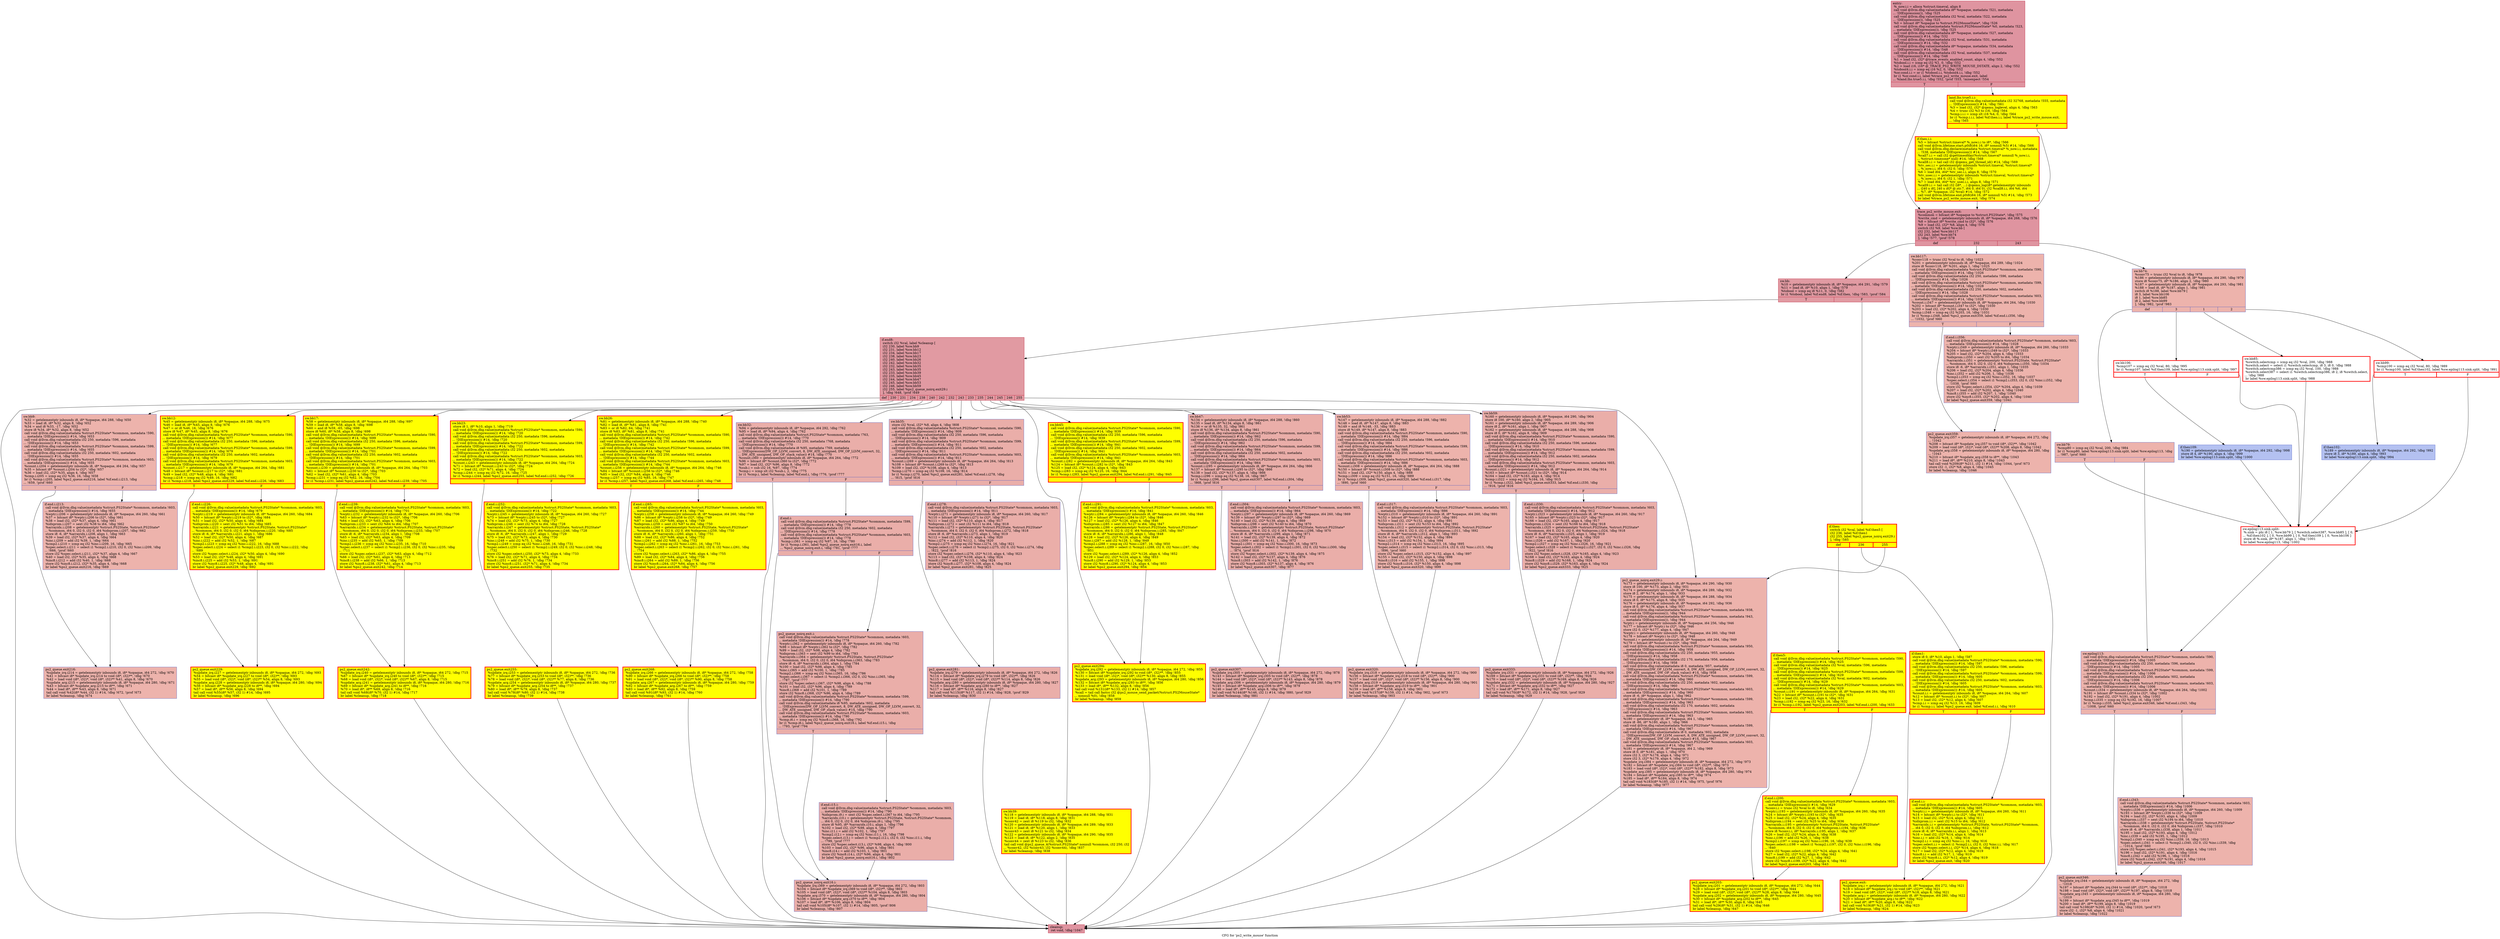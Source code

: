 digraph "CFG for 'ps2_write_mouse' function" {
	label="CFG for 'ps2_write_mouse' function";

	Node0x560b2d7c82b0 [shape=record,color="#b70d28ff", style=filled, fillcolor="#b70d2870",label="{entry:\l  %_now.i.i = alloca %struct.timeval, align 8\l  call void @llvm.dbg.value(metadata i8* %opaque, metadata !521, metadata\l... !DIExpression()), !dbg !525\l  call void @llvm.dbg.value(metadata i32 %val, metadata !522, metadata\l... !DIExpression()), !dbg !525\l  %0 = bitcast i8* %opaque to %struct.PS2MouseState*, !dbg !526\l  call void @llvm.dbg.value(metadata %struct.PS2MouseState* %0, metadata !523,\l... metadata !DIExpression()), !dbg !525\l  call void @llvm.dbg.value(metadata i8* %opaque, metadata !527, metadata\l... !DIExpression()) #14, !dbg !532\l  call void @llvm.dbg.value(metadata i32 %val, metadata !531, metadata\l... !DIExpression()) #14, !dbg !532\l  call void @llvm.dbg.value(metadata i8* %opaque, metadata !534, metadata\l... !DIExpression()) #14, !dbg !548\l  call void @llvm.dbg.value(metadata i32 %val, metadata !537, metadata\l... !DIExpression()) #14, !dbg !548\l  %1 = load i32, i32* @trace_events_enabled_count, align 4, !dbg !552\l  %tobool.i.i = icmp eq i32 %1, 0, !dbg !552\l  %2 = load i16, i16* @_TRACE_PS2_WRITE_MOUSE_DSTATE, align 2, !dbg !552\l  %tobool4.i.i = icmp eq i16 %2, 0, !dbg !552\l  %or.cond.i.i = or i1 %tobool.i.i, %tobool4.i.i, !dbg !552\l  br i1 %or.cond.i.i, label %trace_ps2_write_mouse.exit, label\l... %land.lhs.true5.i.i, !dbg !552, !prof !553, !misexpect !554\l|{<s0>T|<s1>F}}"];
	Node0x560b2d7c82b0:s0 -> Node0x560b2da0d9f0;
	Node0x560b2d7c82b0:s1 -> Node0x560b2d7eaff0;
	Node0x560b2d7eaff0 [shape=record,penwidth=3.0, style="filled", color="red", fillcolor="yellow",label="{land.lhs.true5.i.i:                               \l  call void @llvm.dbg.value(metadata i32 32768, metadata !555, metadata\l... !DIExpression()) #14, !dbg !561\l  %3 = load i32, i32* @qemu_loglevel, align 4, !dbg !563\l  %4 = trunc i32 %3 to i16, !dbg !564\l  %cmp.i.i.i = icmp slt i16 %4, 0, !dbg !564\l  br i1 %cmp.i.i.i, label %if.then.i.i, label %trace_ps2_write_mouse.exit,\l... !dbg !565\l|{<s0>T|<s1>F}}"];
	Node0x560b2d7eaff0:s0 -> Node0x560b2d57aa10;
	Node0x560b2d7eaff0:s1 -> Node0x560b2da0d9f0;
	Node0x560b2d57aa10 [shape=record,penwidth=3.0, style="filled", color="red", fillcolor="yellow",label="{if.then.i.i:                                      \l  %5 = bitcast %struct.timeval* %_now.i.i to i8*, !dbg !566\l  call void @llvm.lifetime.start.p0i8(i64 16, i8* nonnull %5) #14, !dbg !566\l  call void @llvm.dbg.declare(metadata %struct.timeval* %_now.i.i, metadata\l... !538, metadata !DIExpression()) #14, !dbg !567\l  %call7.i.i = call i32 @gettimeofday(%struct.timeval* nonnull %_now.i.i,\l... %struct.timezone* null) #14, !dbg !568\l  %call8.i.i = tail call i32 @qemu_get_thread_id() #14, !dbg !569\l  %tv_sec.i.i = getelementptr inbounds %struct.timeval, %struct.timeval*\l... %_now.i.i, i64 0, i32 0, !dbg !570\l  %6 = load i64, i64* %tv_sec.i.i, align 8, !dbg !570\l  %tv_usec.i.i = getelementptr inbounds %struct.timeval, %struct.timeval*\l... %_now.i.i, i64 0, i32 1, !dbg !571\l  %7 = load i64, i64* %tv_usec.i.i, align 8, !dbg !571\l  %call9.i.i = tail call i32 (i8*, ...) @qemu_log(i8* getelementptr inbounds\l... ([40 x i8], [40 x i8]* @.str.7, i64 0, i64 0), i32 %call8.i.i, i64 %6, i64\l... %7, i8* %opaque, i32 %val) #14, !dbg !572\l  call void @llvm.lifetime.end.p0i8(i64 16, i8* nonnull %5) #14, !dbg !573\l  br label %trace_ps2_write_mouse.exit, !dbg !574\l}"];
	Node0x560b2d57aa10 -> Node0x560b2da0d9f0;
	Node0x560b2da0d9f0 [shape=record,color="#b70d28ff", style=filled, fillcolor="#b70d2870",label="{trace_ps2_write_mouse.exit:                       \l  %common = bitcast i8* %opaque to %struct.PS2State*, !dbg !575\l  %write_cmd = getelementptr inbounds i8, i8* %opaque, i64 268, !dbg !576\l  %8 = bitcast i8* %write_cmd to i32*, !dbg !576\l  %9 = load i32, i32* %8, align 4, !dbg !576\l  switch i32 %9, label %sw.bb [\l    i32 232, label %sw.bb117\l    i32 243, label %sw.bb74\l  ], !dbg !577, !prof !578\l|{<s0>def|<s1>232|<s2>243}}"];
	Node0x560b2da0d9f0:s0 -> Node0x560b2d7d6ad0;
	Node0x560b2da0d9f0:s1 -> Node0x560b2d3d19f0;
	Node0x560b2da0d9f0:s2 -> Node0x560b2d75c310;
	Node0x560b2d7d6ad0 [shape=record,color="#b70d28ff", style=filled, fillcolor="#bb1b2c70",label="{sw.bb:                                            \l  %10 = getelementptr inbounds i8, i8* %opaque, i64 291, !dbg !579\l  %11 = load i8, i8* %10, align 1, !dbg !579\l  %tobool = icmp eq i8 %11, 0, !dbg !582\l  br i1 %tobool, label %if.end8, label %if.then, !dbg !583, !prof !584\l|{<s0>T|<s1>F}}"];
	Node0x560b2d7d6ad0:s0 -> Node0x560b2d7d6c10;
	Node0x560b2d7d6ad0:s1 -> Node0x560b2d7d6bc0;
	Node0x560b2d7d6bc0 [shape=record,penwidth=3.0, style="filled", color="red", fillcolor="yellow",label="{if.then:                                          \l  switch i32 %val, label %if.then5 [\l    i32 236, label %if.then1\l    i32 255, label %ps2_queue_noirq.exit29.i\l  ], !dbg !585\l|{<s0>def|<s1>236|<s2>255}}"];
	Node0x560b2d7d6bc0:s0 -> Node0x560b2d7d7c90;
	Node0x560b2d7d6bc0:s1 -> Node0x560b2d7d7160;
	Node0x560b2d7d6bc0:s2 -> Node0x560b2d87d9d0;
	Node0x560b2d7d7160 [shape=record,penwidth=3.0, style="filled", color="red", fillcolor="yellow",label="{if.then1:                                         \l  store i8 0, i8* %10, align 1, !dbg !587\l  call void @llvm.dbg.value(metadata %struct.PS2State* %common, metadata !590,\l... metadata !DIExpression()) #14, !dbg !597\l  call void @llvm.dbg.value(metadata i32 250, metadata !596, metadata\l... !DIExpression()) #14, !dbg !597\l  call void @llvm.dbg.value(metadata %struct.PS2State* %common, metadata !599,\l... metadata !DIExpression()) #14, !dbg !605\l  call void @llvm.dbg.value(metadata i32 250, metadata !602, metadata\l... !DIExpression()) #14, !dbg !605\l  call void @llvm.dbg.value(metadata %struct.PS2State* %common, metadata !603,\l... metadata !DIExpression()) #14, !dbg !605\l  %count.i.i = getelementptr inbounds i8, i8* %opaque, i64 264, !dbg !607\l  %12 = bitcast i8* %count.i.i to i32*, !dbg !607\l  %13 = load i32, i32* %12, align 4, !dbg !607\l  %cmp.i.i = icmp eq i32 %13, 16, !dbg !609\l  br i1 %cmp.i.i, label %ps2_queue.exit, label %if.end.i.i, !dbg !610\l|{<s0>T|<s1>F}}"];
	Node0x560b2d7d7160:s0 -> Node0x560b2d745310;
	Node0x560b2d7d7160:s1 -> Node0x560b2d845bc0;
	Node0x560b2d845bc0 [shape=record,penwidth=3.0, style="filled", color="red", fillcolor="yellow",label="{if.end.i.i:                                       \l  call void @llvm.dbg.value(metadata %struct.PS2State* %common, metadata !603,\l... metadata !DIExpression()) #14, !dbg !605\l  %wptr.i.i = getelementptr inbounds i8, i8* %opaque, i64 260, !dbg !611\l  %14 = bitcast i8* %wptr.i.i to i32*, !dbg !611\l  %15 = load i32, i32* %14, align 4, !dbg !611\l  %idxprom.i.i = sext i32 %15 to i64, !dbg !612\l  %arrayidx.i.i = getelementptr %struct.PS2State, %struct.PS2State* %common,\l... i64 0, i32 0, i32 0, i64 %idxprom.i.i, !dbg !612\l  store i8 -6, i8* %arrayidx.i.i, align 1, !dbg !613\l  %16 = load i32, i32* %14, align 4, !dbg !614\l  %inc.i.i = add i32 %16, 1, !dbg !614\l  %cmp2.i.i = icmp eq i32 %inc.i.i, 16, !dbg !616\l  %spec.select.i.i = select i1 %cmp2.i.i, i32 0, i32 %inc.i.i, !dbg !617\l  store i32 %spec.select.i.i, i32* %14, align 4, !dbg !618\l  %17 = load i32, i32* %12, align 4, !dbg !619\l  %inc8.i.i = add i32 %17, 1, !dbg !619\l  store i32 %inc8.i.i, i32* %12, align 4, !dbg !619\l  br label %ps2_queue.exit, !dbg !620\l}"];
	Node0x560b2d845bc0 -> Node0x560b2d745310;
	Node0x560b2d745310 [shape=record,penwidth=3.0, style="filled", color="red", fillcolor="yellow",label="{ps2_queue.exit:                                   \l  %update_irq.i = getelementptr inbounds i8, i8* %opaque, i64 272, !dbg !621\l  %18 = bitcast i8* %update_irq.i to void (i8*, i32)**, !dbg !621\l  %19 = load void (i8*, i32)*, void (i8*, i32)** %18, align 8, !dbg !621\l  %update_arg.i = getelementptr inbounds i8, i8* %opaque, i64 280, !dbg !622\l  %20 = bitcast i8* %update_arg.i to i8**, !dbg !622\l  %21 = load i8*, i8** %20, align 8, !dbg !622\l  tail call void %19(i8* %21, i32 1) #14, !dbg !623\l  br label %cleanup, !dbg !624\l}"];
	Node0x560b2d745310 -> Node0x560b2d7d7aa0;
	Node0x560b2d7d7c90 [shape=record,penwidth=3.0, style="filled", color="red", fillcolor="yellow",label="{if.then5:                                         \l  call void @llvm.dbg.value(metadata %struct.PS2State* %common, metadata !590,\l... metadata !DIExpression()) #14, !dbg !625\l  call void @llvm.dbg.value(metadata i32 %val, metadata !596, metadata\l... !DIExpression()) #14, !dbg !625\l  call void @llvm.dbg.value(metadata %struct.PS2State* %common, metadata !599,\l... metadata !DIExpression()) #14, !dbg !629\l  call void @llvm.dbg.value(metadata i32 %val, metadata !602, metadata\l... !DIExpression()) #14, !dbg !629\l  call void @llvm.dbg.value(metadata %struct.PS2State* %common, metadata !603,\l... metadata !DIExpression()) #14, !dbg !629\l  %count.i.i191 = getelementptr inbounds i8, i8* %opaque, i64 264, !dbg !631\l  %22 = bitcast i8* %count.i.i191 to i32*, !dbg !631\l  %23 = load i32, i32* %22, align 4, !dbg !631\l  %cmp.i.i192 = icmp eq i32 %23, 16, !dbg !632\l  br i1 %cmp.i.i192, label %ps2_queue.exit203, label %if.end.i.i200, !dbg !633\l|{<s0>T|<s1>F}}"];
	Node0x560b2d7d7c90:s0 -> Node0x560b2da0d580;
	Node0x560b2d7d7c90:s1 -> Node0x560b2d86d9a0;
	Node0x560b2d86d9a0 [shape=record,penwidth=3.0, style="filled", color="red", fillcolor="yellow",label="{if.end.i.i200:                                    \l  call void @llvm.dbg.value(metadata %struct.PS2State* %common, metadata !603,\l... metadata !DIExpression()) #14, !dbg !629\l  %conv.i.i = trunc i32 %val to i8, !dbg !634\l  %wptr.i.i193 = getelementptr inbounds i8, i8* %opaque, i64 260, !dbg !635\l  %24 = bitcast i8* %wptr.i.i193 to i32*, !dbg !635\l  %25 = load i32, i32* %24, align 4, !dbg !635\l  %idxprom.i.i194 = sext i32 %25 to i64, !dbg !636\l  %arrayidx.i.i195 = getelementptr %struct.PS2State, %struct.PS2State*\l... %common, i64 0, i32 0, i32 0, i64 %idxprom.i.i194, !dbg !636\l  store i8 %conv.i.i, i8* %arrayidx.i.i195, align 1, !dbg !637\l  %26 = load i32, i32* %24, align 4, !dbg !638\l  %inc.i.i196 = add i32 %26, 1, !dbg !638\l  %cmp2.i.i197 = icmp eq i32 %inc.i.i196, 16, !dbg !639\l  %spec.select.i.i198 = select i1 %cmp2.i.i197, i32 0, i32 %inc.i.i196, !dbg\l... !640\l  store i32 %spec.select.i.i198, i32* %24, align 4, !dbg !641\l  %27 = load i32, i32* %22, align 4, !dbg !642\l  %inc8.i.i199 = add i32 %27, 1, !dbg !642\l  store i32 %inc8.i.i199, i32* %22, align 4, !dbg !642\l  br label %ps2_queue.exit203, !dbg !643\l}"];
	Node0x560b2d86d9a0 -> Node0x560b2da0d580;
	Node0x560b2da0d580 [shape=record,penwidth=3.0, style="filled", color="red", fillcolor="yellow",label="{ps2_queue.exit203:                                \l  %update_irq.i201 = getelementptr inbounds i8, i8* %opaque, i64 272, !dbg !644\l  %28 = bitcast i8* %update_irq.i201 to void (i8*, i32)**, !dbg !644\l  %29 = load void (i8*, i32)*, void (i8*, i32)** %28, align 8, !dbg !644\l  %update_arg.i202 = getelementptr inbounds i8, i8* %opaque, i64 280, !dbg !645\l  %30 = bitcast i8* %update_arg.i202 to i8**, !dbg !645\l  %31 = load i8*, i8** %30, align 8, !dbg !645\l  tail call void %29(i8* %31, i32 1) #14, !dbg !646\l  br label %cleanup, !dbg !647\l}"];
	Node0x560b2da0d580 -> Node0x560b2d7d7aa0;
	Node0x560b2d7d6c10 [shape=record,color="#b70d28ff", style=filled, fillcolor="#bb1b2c70",label="{if.end8:                                          \l  switch i32 %val, label %cleanup [\l    i32 230, label %sw.bb9\l    i32 231, label %sw.bb12\l    i32 234, label %sw.bb17\l    i32 238, label %sw.bb23\l    i32 240, label %sw.bb26\l    i32 242, label %sw.bb32\l    i32 232, label %sw.bb35\l    i32 243, label %sw.bb35\l    i32 233, label %sw.bb39\l    i32 235, label %sw.bb45\l    i32 244, label %sw.bb47\l    i32 245, label %sw.bb53\l    i32 246, label %sw.bb59\l    i32 255, label %ps2_queue_noirq.exit29.i\l  ], !dbg !648, !prof !649\l|{<s0>def|<s1>230|<s2>231|<s3>234|<s4>238|<s5>240|<s6>242|<s7>232|<s8>243|<s9>233|<s10>235|<s11>244|<s12>245|<s13>246|<s14>255}}"];
	Node0x560b2d7d6c10:s0 -> Node0x560b2d7d7aa0;
	Node0x560b2d7d6c10:s1 -> Node0x560b2d7d8f80;
	Node0x560b2d7d6c10:s2 -> Node0x560b2d7d9900;
	Node0x560b2d7d6c10:s3 -> Node0x560b2d7da240;
	Node0x560b2d7d6c10:s4 -> Node0x560b2d7dabe0;
	Node0x560b2d7d6c10:s5 -> Node0x560b2d7db2e0;
	Node0x560b2d7d6c10:s6 -> Node0x560b2d7dc090;
	Node0x560b2d7d6c10:s7 -> Node0x560b2d7dc6c0;
	Node0x560b2d7d6c10:s8 -> Node0x560b2d7dc6c0;
	Node0x560b2d7d6c10:s9 -> Node0x560b2d7dcf50;
	Node0x560b2d7d6c10:s10 -> Node0x560b2d7dda50;
	Node0x560b2d7d6c10:s11 -> Node0x560b2d73f150;
	Node0x560b2d7d6c10:s12 -> Node0x560b2d7df710;
	Node0x560b2d7d6c10:s13 -> Node0x560b2d7e0080;
	Node0x560b2d7d6c10:s14 -> Node0x560b2d87d9d0;
	Node0x560b2d7d8f80 [shape=record,color="#3d50c3ff", style=filled, fillcolor="#d6524470",label="{sw.bb9:                                           \l  %32 = getelementptr inbounds i8, i8* %opaque, i64 288, !dbg !650\l  %33 = load i8, i8* %32, align 8, !dbg !652\l  %34 = and i8 %33, -17, !dbg !652\l  store i8 %34, i8* %32, align 8, !dbg !652\l  call void @llvm.dbg.value(metadata %struct.PS2State* %common, metadata !590,\l... metadata !DIExpression()) #14, !dbg !653\l  call void @llvm.dbg.value(metadata i32 250, metadata !596, metadata\l... !DIExpression()) #14, !dbg !653\l  call void @llvm.dbg.value(metadata %struct.PS2State* %common, metadata !599,\l... metadata !DIExpression()) #14, !dbg !655\l  call void @llvm.dbg.value(metadata i32 250, metadata !602, metadata\l... !DIExpression()) #14, !dbg !655\l  call void @llvm.dbg.value(metadata %struct.PS2State* %common, metadata !603,\l... metadata !DIExpression()) #14, !dbg !655\l  %count.i.i204 = getelementptr inbounds i8, i8* %opaque, i64 264, !dbg !657\l  %35 = bitcast i8* %count.i.i204 to i32*, !dbg !657\l  %36 = load i32, i32* %35, align 4, !dbg !657\l  %cmp.i.i205 = icmp eq i32 %36, 16, !dbg !658\l  br i1 %cmp.i.i205, label %ps2_queue.exit216, label %if.end.i.i213, !dbg\l... !659, !prof !660\l|{<s0>T|<s1>F}}"];
	Node0x560b2d7d8f80:s0 -> Node0x560b2da17cf0;
	Node0x560b2d7d8f80:s1 -> Node0x560b2d86a520;
	Node0x560b2d86a520 [shape=record,color="#3d50c3ff", style=filled, fillcolor="#d6524470",label="{if.end.i.i213:                                    \l  call void @llvm.dbg.value(metadata %struct.PS2State* %common, metadata !603,\l... metadata !DIExpression()) #14, !dbg !655\l  %wptr.i.i206 = getelementptr inbounds i8, i8* %opaque, i64 260, !dbg !661\l  %37 = bitcast i8* %wptr.i.i206 to i32*, !dbg !661\l  %38 = load i32, i32* %37, align 4, !dbg !661\l  %idxprom.i.i207 = sext i32 %38 to i64, !dbg !662\l  %arrayidx.i.i208 = getelementptr %struct.PS2State, %struct.PS2State*\l... %common, i64 0, i32 0, i32 0, i64 %idxprom.i.i207, !dbg !662\l  store i8 -6, i8* %arrayidx.i.i208, align 1, !dbg !663\l  %39 = load i32, i32* %37, align 4, !dbg !664\l  %inc.i.i209 = add i32 %39, 1, !dbg !664\l  %cmp2.i.i210 = icmp eq i32 %inc.i.i209, 16, !dbg !665\l  %spec.select.i.i211 = select i1 %cmp2.i.i210, i32 0, i32 %inc.i.i209, !dbg\l... !666, !prof !660\l  store i32 %spec.select.i.i211, i32* %37, align 4, !dbg !667\l  %40 = load i32, i32* %35, align 4, !dbg !668\l  %inc8.i.i212 = add i32 %40, 1, !dbg !668\l  store i32 %inc8.i.i212, i32* %35, align 4, !dbg !668\l  br label %ps2_queue.exit216, !dbg !669\l}"];
	Node0x560b2d86a520 -> Node0x560b2da17cf0;
	Node0x560b2da17cf0 [shape=record,color="#3d50c3ff", style=filled, fillcolor="#d6524470",label="{ps2_queue.exit216:                                \l  %update_irq.i214 = getelementptr inbounds i8, i8* %opaque, i64 272, !dbg !670\l  %41 = bitcast i8* %update_irq.i214 to void (i8*, i32)**, !dbg !670\l  %42 = load void (i8*, i32)*, void (i8*, i32)** %41, align 8, !dbg !670\l  %update_arg.i215 = getelementptr inbounds i8, i8* %opaque, i64 280, !dbg !671\l  %43 = bitcast i8* %update_arg.i215 to i8**, !dbg !671\l  %44 = load i8*, i8** %43, align 8, !dbg !671\l  tail call void %42(i8* %44, i32 1) #14, !dbg !672, !prof !673\l  br label %cleanup, !dbg !674\l}"];
	Node0x560b2da17cf0 -> Node0x560b2d7d7aa0;
	Node0x560b2d7d9900 [shape=record,penwidth=3.0, style="filled", color="red", fillcolor="yellow",label="{sw.bb12:                                          \l  %45 = getelementptr inbounds i8, i8* %opaque, i64 288, !dbg !675\l  %46 = load i8, i8* %45, align 8, !dbg !676\l  %47 = or i8 %46, 16, !dbg !676\l  store i8 %47, i8* %45, align 8, !dbg !676\l  call void @llvm.dbg.value(metadata %struct.PS2State* %common, metadata !590,\l... metadata !DIExpression()) #14, !dbg !677\l  call void @llvm.dbg.value(metadata i32 250, metadata !596, metadata\l... !DIExpression()) #14, !dbg !677\l  call void @llvm.dbg.value(metadata %struct.PS2State* %common, metadata !599,\l... metadata !DIExpression()) #14, !dbg !679\l  call void @llvm.dbg.value(metadata i32 250, metadata !602, metadata\l... !DIExpression()) #14, !dbg !679\l  call void @llvm.dbg.value(metadata %struct.PS2State* %common, metadata !603,\l... metadata !DIExpression()) #14, !dbg !679\l  %count.i.i217 = getelementptr inbounds i8, i8* %opaque, i64 264, !dbg !681\l  %48 = bitcast i8* %count.i.i217 to i32*, !dbg !681\l  %49 = load i32, i32* %48, align 4, !dbg !681\l  %cmp.i.i218 = icmp eq i32 %49, 16, !dbg !682\l  br i1 %cmp.i.i218, label %ps2_queue.exit229, label %if.end.i.i226, !dbg !683\l|{<s0>T|<s1>F}}"];
	Node0x560b2d7d9900:s0 -> Node0x560b2da19610;
	Node0x560b2d7d9900:s1 -> Node0x560b2d866380;
	Node0x560b2d866380 [shape=record,penwidth=3.0, style="filled", color="red", fillcolor="yellow",label="{if.end.i.i226:                                    \l  call void @llvm.dbg.value(metadata %struct.PS2State* %common, metadata !603,\l... metadata !DIExpression()) #14, !dbg !679\l  %wptr.i.i219 = getelementptr inbounds i8, i8* %opaque, i64 260, !dbg !684\l  %50 = bitcast i8* %wptr.i.i219 to i32*, !dbg !684\l  %51 = load i32, i32* %50, align 4, !dbg !684\l  %idxprom.i.i220 = sext i32 %51 to i64, !dbg !685\l  %arrayidx.i.i221 = getelementptr %struct.PS2State, %struct.PS2State*\l... %common, i64 0, i32 0, i32 0, i64 %idxprom.i.i220, !dbg !685\l  store i8 -6, i8* %arrayidx.i.i221, align 1, !dbg !686\l  %52 = load i32, i32* %50, align 4, !dbg !687\l  %inc.i.i222 = add i32 %52, 1, !dbg !687\l  %cmp2.i.i223 = icmp eq i32 %inc.i.i222, 16, !dbg !688\l  %spec.select.i.i224 = select i1 %cmp2.i.i223, i32 0, i32 %inc.i.i222, !dbg\l... !689\l  store i32 %spec.select.i.i224, i32* %50, align 4, !dbg !690\l  %53 = load i32, i32* %48, align 4, !dbg !691\l  %inc8.i.i225 = add i32 %53, 1, !dbg !691\l  store i32 %inc8.i.i225, i32* %48, align 4, !dbg !691\l  br label %ps2_queue.exit229, !dbg !692\l}"];
	Node0x560b2d866380 -> Node0x560b2da19610;
	Node0x560b2da19610 [shape=record,penwidth=3.0, style="filled", color="red", fillcolor="yellow",label="{ps2_queue.exit229:                                \l  %update_irq.i227 = getelementptr inbounds i8, i8* %opaque, i64 272, !dbg !693\l  %54 = bitcast i8* %update_irq.i227 to void (i8*, i32)**, !dbg !693\l  %55 = load void (i8*, i32)*, void (i8*, i32)** %54, align 8, !dbg !693\l  %update_arg.i228 = getelementptr inbounds i8, i8* %opaque, i64 280, !dbg !694\l  %56 = bitcast i8* %update_arg.i228 to i8**, !dbg !694\l  %57 = load i8*, i8** %56, align 8, !dbg !694\l  tail call void %55(i8* %57, i32 1) #14, !dbg !695\l  br label %cleanup, !dbg !696\l}"];
	Node0x560b2da19610 -> Node0x560b2d7d7aa0;
	Node0x560b2d7da240 [shape=record,penwidth=3.0, style="filled", color="red", fillcolor="yellow",label="{sw.bb17:                                          \l  %58 = getelementptr inbounds i8, i8* %opaque, i64 288, !dbg !697\l  %59 = load i8, i8* %58, align 8, !dbg !698\l  %60 = and i8 %59, -65, !dbg !698\l  store i8 %60, i8* %58, align 8, !dbg !698\l  call void @llvm.dbg.value(metadata %struct.PS2State* %common, metadata !590,\l... metadata !DIExpression()) #14, !dbg !699\l  call void @llvm.dbg.value(metadata i32 250, metadata !596, metadata\l... !DIExpression()) #14, !dbg !699\l  call void @llvm.dbg.value(metadata %struct.PS2State* %common, metadata !599,\l... metadata !DIExpression()) #14, !dbg !701\l  call void @llvm.dbg.value(metadata i32 250, metadata !602, metadata\l... !DIExpression()) #14, !dbg !701\l  call void @llvm.dbg.value(metadata %struct.PS2State* %common, metadata !603,\l... metadata !DIExpression()) #14, !dbg !701\l  %count.i.i230 = getelementptr inbounds i8, i8* %opaque, i64 264, !dbg !703\l  %61 = bitcast i8* %count.i.i230 to i32*, !dbg !703\l  %62 = load i32, i32* %61, align 4, !dbg !703\l  %cmp.i.i231 = icmp eq i32 %62, 16, !dbg !704\l  br i1 %cmp.i.i231, label %ps2_queue.exit242, label %if.end.i.i239, !dbg !705\l|{<s0>T|<s1>F}}"];
	Node0x560b2d7da240:s0 -> Node0x560b2da1feb0;
	Node0x560b2d7da240:s1 -> Node0x560b2da1f9e0;
	Node0x560b2da1f9e0 [shape=record,penwidth=3.0, style="filled", color="red", fillcolor="yellow",label="{if.end.i.i239:                                    \l  call void @llvm.dbg.value(metadata %struct.PS2State* %common, metadata !603,\l... metadata !DIExpression()) #14, !dbg !701\l  %wptr.i.i232 = getelementptr inbounds i8, i8* %opaque, i64 260, !dbg !706\l  %63 = bitcast i8* %wptr.i.i232 to i32*, !dbg !706\l  %64 = load i32, i32* %63, align 4, !dbg !706\l  %idxprom.i.i233 = sext i32 %64 to i64, !dbg !707\l  %arrayidx.i.i234 = getelementptr %struct.PS2State, %struct.PS2State*\l... %common, i64 0, i32 0, i32 0, i64 %idxprom.i.i233, !dbg !707\l  store i8 -6, i8* %arrayidx.i.i234, align 1, !dbg !708\l  %65 = load i32, i32* %63, align 4, !dbg !709\l  %inc.i.i235 = add i32 %65, 1, !dbg !709\l  %cmp2.i.i236 = icmp eq i32 %inc.i.i235, 16, !dbg !710\l  %spec.select.i.i237 = select i1 %cmp2.i.i236, i32 0, i32 %inc.i.i235, !dbg\l... !711\l  store i32 %spec.select.i.i237, i32* %63, align 4, !dbg !712\l  %66 = load i32, i32* %61, align 4, !dbg !713\l  %inc8.i.i238 = add i32 %66, 1, !dbg !713\l  store i32 %inc8.i.i238, i32* %61, align 4, !dbg !713\l  br label %ps2_queue.exit242, !dbg !714\l}"];
	Node0x560b2da1f9e0 -> Node0x560b2da1feb0;
	Node0x560b2da1feb0 [shape=record,penwidth=3.0, style="filled", color="red", fillcolor="yellow",label="{ps2_queue.exit242:                                \l  %update_irq.i240 = getelementptr inbounds i8, i8* %opaque, i64 272, !dbg !715\l  %67 = bitcast i8* %update_irq.i240 to void (i8*, i32)**, !dbg !715\l  %68 = load void (i8*, i32)*, void (i8*, i32)** %67, align 8, !dbg !715\l  %update_arg.i241 = getelementptr inbounds i8, i8* %opaque, i64 280, !dbg !716\l  %69 = bitcast i8* %update_arg.i241 to i8**, !dbg !716\l  %70 = load i8*, i8** %69, align 8, !dbg !716\l  tail call void %68(i8* %70, i32 1) #14, !dbg !717\l  br label %cleanup, !dbg !718\l}"];
	Node0x560b2da1feb0 -> Node0x560b2d7d7aa0;
	Node0x560b2d7dabe0 [shape=record,penwidth=3.0, style="filled", color="red", fillcolor="yellow",label="{sw.bb23:                                          \l  store i8 1, i8* %10, align 1, !dbg !719\l  call void @llvm.dbg.value(metadata %struct.PS2State* %common, metadata !590,\l... metadata !DIExpression()) #14, !dbg !720\l  call void @llvm.dbg.value(metadata i32 250, metadata !596, metadata\l... !DIExpression()) #14, !dbg !720\l  call void @llvm.dbg.value(metadata %struct.PS2State* %common, metadata !599,\l... metadata !DIExpression()) #14, !dbg !722\l  call void @llvm.dbg.value(metadata i32 250, metadata !602, metadata\l... !DIExpression()) #14, !dbg !722\l  call void @llvm.dbg.value(metadata %struct.PS2State* %common, metadata !603,\l... metadata !DIExpression()) #14, !dbg !722\l  %count.i.i243 = getelementptr inbounds i8, i8* %opaque, i64 264, !dbg !724\l  %71 = bitcast i8* %count.i.i243 to i32*, !dbg !724\l  %72 = load i32, i32* %71, align 4, !dbg !724\l  %cmp.i.i244 = icmp eq i32 %72, 16, !dbg !725\l  br i1 %cmp.i.i244, label %ps2_queue.exit255, label %if.end.i.i252, !dbg !726\l|{<s0>T|<s1>F}}"];
	Node0x560b2d7dabe0:s0 -> Node0x560b2da217d0;
	Node0x560b2d7dabe0:s1 -> Node0x560b2da191a0;
	Node0x560b2da191a0 [shape=record,penwidth=3.0, style="filled", color="red", fillcolor="yellow",label="{if.end.i.i252:                                    \l  call void @llvm.dbg.value(metadata %struct.PS2State* %common, metadata !603,\l... metadata !DIExpression()) #14, !dbg !722\l  %wptr.i.i245 = getelementptr inbounds i8, i8* %opaque, i64 260, !dbg !727\l  %73 = bitcast i8* %wptr.i.i245 to i32*, !dbg !727\l  %74 = load i32, i32* %73, align 4, !dbg !727\l  %idxprom.i.i246 = sext i32 %74 to i64, !dbg !728\l  %arrayidx.i.i247 = getelementptr %struct.PS2State, %struct.PS2State*\l... %common, i64 0, i32 0, i32 0, i64 %idxprom.i.i246, !dbg !728\l  store i8 -6, i8* %arrayidx.i.i247, align 1, !dbg !729\l  %75 = load i32, i32* %73, align 4, !dbg !730\l  %inc.i.i248 = add i32 %75, 1, !dbg !730\l  %cmp2.i.i249 = icmp eq i32 %inc.i.i248, 16, !dbg !731\l  %spec.select.i.i250 = select i1 %cmp2.i.i249, i32 0, i32 %inc.i.i248, !dbg\l... !732\l  store i32 %spec.select.i.i250, i32* %73, align 4, !dbg !733\l  %76 = load i32, i32* %71, align 4, !dbg !734\l  %inc8.i.i251 = add i32 %76, 1, !dbg !734\l  store i32 %inc8.i.i251, i32* %71, align 4, !dbg !734\l  br label %ps2_queue.exit255, !dbg !735\l}"];
	Node0x560b2da191a0 -> Node0x560b2da217d0;
	Node0x560b2da217d0 [shape=record,penwidth=3.0, style="filled", color="red", fillcolor="yellow",label="{ps2_queue.exit255:                                \l  %update_irq.i253 = getelementptr inbounds i8, i8* %opaque, i64 272, !dbg !736\l  %77 = bitcast i8* %update_irq.i253 to void (i8*, i32)**, !dbg !736\l  %78 = load void (i8*, i32)*, void (i8*, i32)** %77, align 8, !dbg !736\l  %update_arg.i254 = getelementptr inbounds i8, i8* %opaque, i64 280, !dbg !737\l  %79 = bitcast i8* %update_arg.i254 to i8**, !dbg !737\l  %80 = load i8*, i8** %79, align 8, !dbg !737\l  tail call void %78(i8* %80, i32 1) #14, !dbg !738\l  br label %cleanup, !dbg !739\l}"];
	Node0x560b2da217d0 -> Node0x560b2d7d7aa0;
	Node0x560b2d7db2e0 [shape=record,penwidth=3.0, style="filled", color="red", fillcolor="yellow",label="{sw.bb26:                                          \l  %81 = getelementptr inbounds i8, i8* %opaque, i64 288, !dbg !740\l  %82 = load i8, i8* %81, align 8, !dbg !741\l  %83 = or i8 %82, 64, !dbg !741\l  store i8 %83, i8* %81, align 8, !dbg !741\l  call void @llvm.dbg.value(metadata %struct.PS2State* %common, metadata !590,\l... metadata !DIExpression()) #14, !dbg !742\l  call void @llvm.dbg.value(metadata i32 250, metadata !596, metadata\l... !DIExpression()) #14, !dbg !742\l  call void @llvm.dbg.value(metadata %struct.PS2State* %common, metadata !599,\l... metadata !DIExpression()) #14, !dbg !744\l  call void @llvm.dbg.value(metadata i32 250, metadata !602, metadata\l... !DIExpression()) #14, !dbg !744\l  call void @llvm.dbg.value(metadata %struct.PS2State* %common, metadata !603,\l... metadata !DIExpression()) #14, !dbg !744\l  %count.i.i256 = getelementptr inbounds i8, i8* %opaque, i64 264, !dbg !746\l  %84 = bitcast i8* %count.i.i256 to i32*, !dbg !746\l  %85 = load i32, i32* %84, align 4, !dbg !746\l  %cmp.i.i257 = icmp eq i32 %85, 16, !dbg !747\l  br i1 %cmp.i.i257, label %ps2_queue.exit268, label %if.end.i.i265, !dbg !748\l|{<s0>T|<s1>F}}"];
	Node0x560b2d7db2e0:s0 -> Node0x560b2da230f0;
	Node0x560b2d7db2e0:s1 -> Node0x560b2da22c20;
	Node0x560b2da22c20 [shape=record,penwidth=3.0, style="filled", color="red", fillcolor="yellow",label="{if.end.i.i265:                                    \l  call void @llvm.dbg.value(metadata %struct.PS2State* %common, metadata !603,\l... metadata !DIExpression()) #14, !dbg !744\l  %wptr.i.i258 = getelementptr inbounds i8, i8* %opaque, i64 260, !dbg !749\l  %86 = bitcast i8* %wptr.i.i258 to i32*, !dbg !749\l  %87 = load i32, i32* %86, align 4, !dbg !749\l  %idxprom.i.i259 = sext i32 %87 to i64, !dbg !750\l  %arrayidx.i.i260 = getelementptr %struct.PS2State, %struct.PS2State*\l... %common, i64 0, i32 0, i32 0, i64 %idxprom.i.i259, !dbg !750\l  store i8 -6, i8* %arrayidx.i.i260, align 1, !dbg !751\l  %88 = load i32, i32* %86, align 4, !dbg !752\l  %inc.i.i261 = add i32 %88, 1, !dbg !752\l  %cmp2.i.i262 = icmp eq i32 %inc.i.i261, 16, !dbg !753\l  %spec.select.i.i263 = select i1 %cmp2.i.i262, i32 0, i32 %inc.i.i261, !dbg\l... !754\l  store i32 %spec.select.i.i263, i32* %86, align 4, !dbg !755\l  %89 = load i32, i32* %84, align 4, !dbg !756\l  %inc8.i.i264 = add i32 %89, 1, !dbg !756\l  store i32 %inc8.i.i264, i32* %84, align 4, !dbg !756\l  br label %ps2_queue.exit268, !dbg !757\l}"];
	Node0x560b2da22c20 -> Node0x560b2da230f0;
	Node0x560b2da230f0 [shape=record,penwidth=3.0, style="filled", color="red", fillcolor="yellow",label="{ps2_queue.exit268:                                \l  %update_irq.i266 = getelementptr inbounds i8, i8* %opaque, i64 272, !dbg !758\l  %90 = bitcast i8* %update_irq.i266 to void (i8*, i32)**, !dbg !758\l  %91 = load void (i8*, i32)*, void (i8*, i32)** %90, align 8, !dbg !758\l  %update_arg.i267 = getelementptr inbounds i8, i8* %opaque, i64 280, !dbg !759\l  %92 = bitcast i8* %update_arg.i267 to i8**, !dbg !759\l  %93 = load i8*, i8** %92, align 8, !dbg !759\l  tail call void %91(i8* %93, i32 1) #14, !dbg !760\l  br label %cleanup, !dbg !761\l}"];
	Node0x560b2da230f0 -> Node0x560b2d7d7aa0;
	Node0x560b2d7dc090 [shape=record,color="#3d50c3ff", style=filled, fillcolor="#d0473d70",label="{sw.bb32:                                          \l  %94 = getelementptr inbounds i8, i8* %opaque, i64 292, !dbg !762\l  %95 = load i8, i8* %94, align 4, !dbg !762\l  call void @llvm.dbg.value(metadata %struct.PS2State* %common, metadata !763,\l... metadata !DIExpression()) #14, !dbg !770\l  call void @llvm.dbg.value(metadata i32 250, metadata !768, metadata\l... !DIExpression()) #14, !dbg !770\l  call void @llvm.dbg.value(metadata i8 %95, metadata !769, metadata\l... !DIExpression(DW_OP_LLVM_convert, 8, DW_ATE_unsigned, DW_OP_LLVM_convert, 32,\l... DW_ATE_unsigned, DW_OP_stack_value)) #14, !dbg !770\l  %count.i360 = getelementptr inbounds i8, i8* %opaque, i64 264, !dbg !772\l  %96 = bitcast i8* %count.i360 to i32*, !dbg !772\l  %97 = load i32, i32* %96, align 8, !dbg !772\l  %sub.i = sub i32 16, %97, !dbg !774\l  %cmp.i = icmp slt i32 %sub.i, 2, !dbg !775\l  br i1 %cmp.i, label %cleanup, label %if.end.i, !dbg !776, !prof !777\l|{<s0>T|<s1>F}}"];
	Node0x560b2d7dc090:s0 -> Node0x560b2d7d7aa0;
	Node0x560b2d7dc090:s1 -> Node0x560b2d8c7db0;
	Node0x560b2d8c7db0 [shape=record,color="#3d50c3ff", style=filled, fillcolor="#d0473d70",label="{if.end.i:                                         \l  call void @llvm.dbg.value(metadata %struct.PS2State* %common, metadata !599,\l... metadata !DIExpression()) #14, !dbg !778\l  call void @llvm.dbg.value(metadata i32 250, metadata !602, metadata\l... !DIExpression()) #14, !dbg !778\l  call void @llvm.dbg.value(metadata %struct.PS2State* %common, metadata !603,\l... metadata !DIExpression()) #14, !dbg !778\l  %cmp.i.i361 = icmp eq i32 %97, 16, !dbg !780\l  br i1 %cmp.i.i361, label %ps2_queue_noirq.exit16.i, label\l... %ps2_queue_noirq.exit.i, !dbg !781, !prof !777\l|{<s0>T|<s1>F}}"];
	Node0x560b2d8c7db0:s0 -> Node0x560b2da6e2e0;
	Node0x560b2d8c7db0:s1 -> Node0x560b2d858140;
	Node0x560b2d858140 [shape=record,color="#3d50c3ff", style=filled, fillcolor="#d0473d70",label="{ps2_queue_noirq.exit.i:                           \l  call void @llvm.dbg.value(metadata %struct.PS2State* %common, metadata !603,\l... metadata !DIExpression()) #14, !dbg !778\l  %wptr.i.i362 = getelementptr inbounds i8, i8* %opaque, i64 260, !dbg !782\l  %98 = bitcast i8* %wptr.i.i362 to i32*, !dbg !782\l  %99 = load i32, i32* %98, align 4, !dbg !782\l  %idxprom.i.i363 = sext i32 %99 to i64, !dbg !783\l  %arrayidx.i.i364 = getelementptr %struct.PS2State, %struct.PS2State*\l... %common, i64 0, i32 0, i32 0, i64 %idxprom.i.i363, !dbg !783\l  store i8 -6, i8* %arrayidx.i.i364, align 1, !dbg !784\l  %100 = load i32, i32* %98, align 4, !dbg !785\l  %inc.i.i365 = add i32 %100, 1, !dbg !785\l  %cmp2.i.i366 = icmp eq i32 %inc.i.i365, 16, !dbg !786\l  %spec.select.i.i367 = select i1 %cmp2.i.i366, i32 0, i32 %inc.i.i365, !dbg\l... !787, !prof !777\l  store i32 %spec.select.i.i367, i32* %98, align 4, !dbg !788\l  %101 = load i32, i32* %96, align 4, !dbg !789\l  %inc8.i.i368 = add i32 %101, 1, !dbg !789\l  store i32 %inc8.i.i368, i32* %96, align 4, !dbg !789\l  call void @llvm.dbg.value(metadata %struct.PS2State* %common, metadata !599,\l... metadata !DIExpression()) #14, !dbg !790\l  call void @llvm.dbg.value(metadata i8 %95, metadata !602, metadata\l... !DIExpression(DW_OP_LLVM_convert, 8, DW_ATE_unsigned, DW_OP_LLVM_convert, 32,\l... DW_ATE_unsigned, DW_OP_stack_value)) #14, !dbg !790\l  call void @llvm.dbg.value(metadata %struct.PS2State* %common, metadata !603,\l... metadata !DIExpression()) #14, !dbg !790\l  %cmp.i6.i = icmp eq i32 %inc8.i.i368, 16, !dbg !792\l  br i1 %cmp.i6.i, label %ps2_queue_noirq.exit16.i, label %if.end.i15.i, !dbg\l... !793, !prof !794\l|{<s0>T|<s1>F}}"];
	Node0x560b2d858140:s0 -> Node0x560b2da6e2e0;
	Node0x560b2d858140:s1 -> Node0x560b2da78b80;
	Node0x560b2da78b80 [shape=record,color="#3d50c3ff", style=filled, fillcolor="#d0473d70",label="{if.end.i15.i:                                     \l  call void @llvm.dbg.value(metadata %struct.PS2State* %common, metadata !603,\l... metadata !DIExpression()) #14, !dbg !790\l  %idxprom.i9.i = sext i32 %spec.select.i.i367 to i64, !dbg !795\l  %arrayidx.i10.i = getelementptr %struct.PS2State, %struct.PS2State* %common,\l... i64 0, i32 0, i32 0, i64 %idxprom.i9.i, !dbg !795\l  store i8 %95, i8* %arrayidx.i10.i, align 1, !dbg !796\l  %102 = load i32, i32* %98, align 4, !dbg !797\l  %inc.i11.i = add i32 %102, 1, !dbg !797\l  %cmp2.i12.i = icmp eq i32 %inc.i11.i, 16, !dbg !798\l  %spec.select.i13.i = select i1 %cmp2.i12.i, i32 0, i32 %inc.i11.i, !dbg\l... !799, !prof !777\l  store i32 %spec.select.i13.i, i32* %98, align 4, !dbg !800\l  %103 = load i32, i32* %96, align 4, !dbg !801\l  %inc8.i14.i = add i32 %103, 1, !dbg !801\l  store i32 %inc8.i14.i, i32* %96, align 4, !dbg !801\l  br label %ps2_queue_noirq.exit16.i, !dbg !802\l}"];
	Node0x560b2da78b80 -> Node0x560b2da6e2e0;
	Node0x560b2da6e2e0 [shape=record,color="#3d50c3ff", style=filled, fillcolor="#d0473d70",label="{ps2_queue_noirq.exit16.i:                         \l  %update_irq.i369 = getelementptr inbounds i8, i8* %opaque, i64 272, !dbg !803\l  %104 = bitcast i8* %update_irq.i369 to void (i8*, i32)**, !dbg !803\l  %105 = load void (i8*, i32)*, void (i8*, i32)** %104, align 8, !dbg !803\l  %update_arg.i370 = getelementptr inbounds i8, i8* %opaque, i64 280, !dbg !804\l  %106 = bitcast i8* %update_arg.i370 to i8**, !dbg !804\l  %107 = load i8*, i8** %106, align 8, !dbg !804\l  tail call void %105(i8* %107, i32 1) #14, !dbg !805, !prof !806\l  br label %cleanup, !dbg !807\l}"];
	Node0x560b2da6e2e0 -> Node0x560b2d7d7aa0;
	Node0x560b2d7dc6c0 [shape=record,color="#3d50c3ff", style=filled, fillcolor="#d0473d70",label="{sw.bb35:                                          \l  store i32 %val, i32* %8, align 4, !dbg !808\l  call void @llvm.dbg.value(metadata %struct.PS2State* %common, metadata !590,\l... metadata !DIExpression()) #14, !dbg !809\l  call void @llvm.dbg.value(metadata i32 250, metadata !596, metadata\l... !DIExpression()) #14, !dbg !809\l  call void @llvm.dbg.value(metadata %struct.PS2State* %common, metadata !599,\l... metadata !DIExpression()) #14, !dbg !811\l  call void @llvm.dbg.value(metadata i32 250, metadata !602, metadata\l... !DIExpression()) #14, !dbg !811\l  call void @llvm.dbg.value(metadata %struct.PS2State* %common, metadata !603,\l... metadata !DIExpression()) #14, !dbg !811\l  %count.i.i269 = getelementptr inbounds i8, i8* %opaque, i64 264, !dbg !813\l  %108 = bitcast i8* %count.i.i269 to i32*, !dbg !813\l  %109 = load i32, i32* %108, align 4, !dbg !813\l  %cmp.i.i270 = icmp eq i32 %109, 16, !dbg !814\l  br i1 %cmp.i.i270, label %ps2_queue.exit281, label %if.end.i.i278, !dbg\l... !815, !prof !816\l|{<s0>T|<s1>F}}"];
	Node0x560b2d7dc6c0:s0 -> Node0x560b2da24a10;
	Node0x560b2d7dc6c0:s1 -> Node0x560b2da21360;
	Node0x560b2da21360 [shape=record,color="#3d50c3ff", style=filled, fillcolor="#d0473d70",label="{if.end.i.i278:                                    \l  call void @llvm.dbg.value(metadata %struct.PS2State* %common, metadata !603,\l... metadata !DIExpression()) #14, !dbg !811\l  %wptr.i.i271 = getelementptr inbounds i8, i8* %opaque, i64 260, !dbg !817\l  %110 = bitcast i8* %wptr.i.i271 to i32*, !dbg !817\l  %111 = load i32, i32* %110, align 4, !dbg !817\l  %idxprom.i.i272 = sext i32 %111 to i64, !dbg !818\l  %arrayidx.i.i273 = getelementptr %struct.PS2State, %struct.PS2State*\l... %common, i64 0, i32 0, i32 0, i64 %idxprom.i.i272, !dbg !818\l  store i8 -6, i8* %arrayidx.i.i273, align 1, !dbg !819\l  %112 = load i32, i32* %110, align 4, !dbg !820\l  %inc.i.i274 = add i32 %112, 1, !dbg !820\l  %cmp2.i.i275 = icmp eq i32 %inc.i.i274, 16, !dbg !821\l  %spec.select.i.i276 = select i1 %cmp2.i.i275, i32 0, i32 %inc.i.i274, !dbg\l... !822, !prof !816\l  store i32 %spec.select.i.i276, i32* %110, align 4, !dbg !823\l  %113 = load i32, i32* %108, align 4, !dbg !824\l  %inc8.i.i277 = add i32 %113, 1, !dbg !824\l  store i32 %inc8.i.i277, i32* %108, align 4, !dbg !824\l  br label %ps2_queue.exit281, !dbg !825\l}"];
	Node0x560b2da21360 -> Node0x560b2da24a10;
	Node0x560b2da24a10 [shape=record,color="#3d50c3ff", style=filled, fillcolor="#d0473d70",label="{ps2_queue.exit281:                                \l  %update_irq.i279 = getelementptr inbounds i8, i8* %opaque, i64 272, !dbg !826\l  %114 = bitcast i8* %update_irq.i279 to void (i8*, i32)**, !dbg !826\l  %115 = load void (i8*, i32)*, void (i8*, i32)** %114, align 8, !dbg !826\l  %update_arg.i280 = getelementptr inbounds i8, i8* %opaque, i64 280, !dbg !827\l  %116 = bitcast i8* %update_arg.i280 to i8**, !dbg !827\l  %117 = load i8*, i8** %116, align 8, !dbg !827\l  tail call void %115(i8* %117, i32 1) #14, !dbg !828, !prof !829\l  br label %cleanup, !dbg !830\l}"];
	Node0x560b2da24a10 -> Node0x560b2d7d7aa0;
	Node0x560b2d7dcf50 [shape=record,penwidth=3.0, style="filled", color="red", fillcolor="yellow",label="{sw.bb39:                                          \l  %118 = getelementptr inbounds i8, i8* %opaque, i64 288, !dbg !831\l  %119 = load i8, i8* %118, align 8, !dbg !831\l  %conv42 = zext i8 %119 to i32, !dbg !832\l  %120 = getelementptr inbounds i8, i8* %opaque, i64 289, !dbg !833\l  %121 = load i8, i8* %120, align 1, !dbg !833\l  %conv43 = zext i8 %121 to i32, !dbg !834\l  %122 = getelementptr inbounds i8, i8* %opaque, i64 290, !dbg !835\l  %123 = load i8, i8* %122, align 2, !dbg !835\l  %conv44 = zext i8 %123 to i32, !dbg !836\l  tail call void @ps2_queue_4(%struct.PS2State* nonnull %common, i32 250, i32\l... %conv42, i32 %conv43, i32 %conv44), !dbg !837\l  br label %cleanup, !dbg !838\l}"];
	Node0x560b2d7dcf50 -> Node0x560b2d7d7aa0;
	Node0x560b2d7dda50 [shape=record,penwidth=3.0, style="filled", color="red", fillcolor="yellow",label="{sw.bb45:                                          \l  call void @llvm.dbg.value(metadata %struct.PS2State* %common, metadata !590,\l... metadata !DIExpression()) #14, !dbg !839\l  call void @llvm.dbg.value(metadata i32 250, metadata !596, metadata\l... !DIExpression()) #14, !dbg !839\l  call void @llvm.dbg.value(metadata %struct.PS2State* %common, metadata !599,\l... metadata !DIExpression()) #14, !dbg !841\l  call void @llvm.dbg.value(metadata i32 250, metadata !602, metadata\l... !DIExpression()) #14, !dbg !841\l  call void @llvm.dbg.value(metadata %struct.PS2State* %common, metadata !603,\l... metadata !DIExpression()) #14, !dbg !841\l  %count.i.i282 = getelementptr inbounds i8, i8* %opaque, i64 264, !dbg !843\l  %124 = bitcast i8* %count.i.i282 to i32*, !dbg !843\l  %125 = load i32, i32* %124, align 4, !dbg !843\l  %cmp.i.i283 = icmp eq i32 %125, 16, !dbg !844\l  br i1 %cmp.i.i283, label %ps2_queue.exit294, label %if.end.i.i291, !dbg !845\l|{<s0>T|<s1>F}}"];
	Node0x560b2d7dda50:s0 -> Node0x560b2da26330;
	Node0x560b2d7dda50:s1 -> Node0x560b2da25e60;
	Node0x560b2da25e60 [shape=record,penwidth=3.0, style="filled", color="red", fillcolor="yellow",label="{if.end.i.i291:                                    \l  call void @llvm.dbg.value(metadata %struct.PS2State* %common, metadata !603,\l... metadata !DIExpression()) #14, !dbg !841\l  %wptr.i.i284 = getelementptr inbounds i8, i8* %opaque, i64 260, !dbg !846\l  %126 = bitcast i8* %wptr.i.i284 to i32*, !dbg !846\l  %127 = load i32, i32* %126, align 4, !dbg !846\l  %idxprom.i.i285 = sext i32 %127 to i64, !dbg !847\l  %arrayidx.i.i286 = getelementptr %struct.PS2State, %struct.PS2State*\l... %common, i64 0, i32 0, i32 0, i64 %idxprom.i.i285, !dbg !847\l  store i8 -6, i8* %arrayidx.i.i286, align 1, !dbg !848\l  %128 = load i32, i32* %126, align 4, !dbg !849\l  %inc.i.i287 = add i32 %128, 1, !dbg !849\l  %cmp2.i.i288 = icmp eq i32 %inc.i.i287, 16, !dbg !850\l  %spec.select.i.i289 = select i1 %cmp2.i.i288, i32 0, i32 %inc.i.i287, !dbg\l... !851\l  store i32 %spec.select.i.i289, i32* %126, align 4, !dbg !852\l  %129 = load i32, i32* %124, align 4, !dbg !853\l  %inc8.i.i290 = add i32 %129, 1, !dbg !853\l  store i32 %inc8.i.i290, i32* %124, align 4, !dbg !853\l  br label %ps2_queue.exit294, !dbg !854\l}"];
	Node0x560b2da25e60 -> Node0x560b2da26330;
	Node0x560b2da26330 [shape=record,penwidth=3.0, style="filled", color="red", fillcolor="yellow",label="{ps2_queue.exit294:                                \l  %update_irq.i292 = getelementptr inbounds i8, i8* %opaque, i64 272, !dbg !855\l  %130 = bitcast i8* %update_irq.i292 to void (i8*, i32)**, !dbg !855\l  %131 = load void (i8*, i32)*, void (i8*, i32)** %130, align 8, !dbg !855\l  %update_arg.i293 = getelementptr inbounds i8, i8* %opaque, i64 280, !dbg !856\l  %132 = bitcast i8* %update_arg.i293 to i8**, !dbg !856\l  %133 = load i8*, i8** %132, align 8, !dbg !856\l  tail call void %131(i8* %133, i32 1) #14, !dbg !857\l  %call = tail call fastcc i32 @ps2_mouse_send_packet(%struct.PS2MouseState*\l... nonnull %0), !dbg !858\l  br label %cleanup, !dbg !859\l}"];
	Node0x560b2da26330 -> Node0x560b2d7d7aa0;
	Node0x560b2d73f150 [shape=record,color="#3d50c3ff", style=filled, fillcolor="#d0473d70",label="{sw.bb47:                                          \l  %134 = getelementptr inbounds i8, i8* %opaque, i64 288, !dbg !860\l  %135 = load i8, i8* %134, align 8, !dbg !861\l  %136 = or i8 %135, 32, !dbg !861\l  store i8 %136, i8* %134, align 8, !dbg !861\l  call void @llvm.dbg.value(metadata %struct.PS2State* %common, metadata !590,\l... metadata !DIExpression()) #14, !dbg !862\l  call void @llvm.dbg.value(metadata i32 250, metadata !596, metadata\l... !DIExpression()) #14, !dbg !862\l  call void @llvm.dbg.value(metadata %struct.PS2State* %common, metadata !599,\l... metadata !DIExpression()) #14, !dbg !864\l  call void @llvm.dbg.value(metadata i32 250, metadata !602, metadata\l... !DIExpression()) #14, !dbg !864\l  call void @llvm.dbg.value(metadata %struct.PS2State* %common, metadata !603,\l... metadata !DIExpression()) #14, !dbg !864\l  %count.i.i295 = getelementptr inbounds i8, i8* %opaque, i64 264, !dbg !866\l  %137 = bitcast i8* %count.i.i295 to i32*, !dbg !866\l  %138 = load i32, i32* %137, align 4, !dbg !866\l  %cmp.i.i296 = icmp eq i32 %138, 16, !dbg !867\l  br i1 %cmp.i.i296, label %ps2_queue.exit307, label %if.end.i.i304, !dbg\l... !868, !prof !816\l|{<s0>T|<s1>F}}"];
	Node0x560b2d73f150:s0 -> Node0x560b2da27c50;
	Node0x560b2d73f150:s1 -> Node0x560b2da245a0;
	Node0x560b2da245a0 [shape=record,color="#3d50c3ff", style=filled, fillcolor="#d0473d70",label="{if.end.i.i304:                                    \l  call void @llvm.dbg.value(metadata %struct.PS2State* %common, metadata !603,\l... metadata !DIExpression()) #14, !dbg !864\l  %wptr.i.i297 = getelementptr inbounds i8, i8* %opaque, i64 260, !dbg !869\l  %139 = bitcast i8* %wptr.i.i297 to i32*, !dbg !869\l  %140 = load i32, i32* %139, align 4, !dbg !869\l  %idxprom.i.i298 = sext i32 %140 to i64, !dbg !870\l  %arrayidx.i.i299 = getelementptr %struct.PS2State, %struct.PS2State*\l... %common, i64 0, i32 0, i32 0, i64 %idxprom.i.i298, !dbg !870\l  store i8 -6, i8* %arrayidx.i.i299, align 1, !dbg !871\l  %141 = load i32, i32* %139, align 4, !dbg !872\l  %inc.i.i300 = add i32 %141, 1, !dbg !872\l  %cmp2.i.i301 = icmp eq i32 %inc.i.i300, 16, !dbg !873\l  %spec.select.i.i302 = select i1 %cmp2.i.i301, i32 0, i32 %inc.i.i300, !dbg\l... !874, !prof !816\l  store i32 %spec.select.i.i302, i32* %139, align 4, !dbg !875\l  %142 = load i32, i32* %137, align 4, !dbg !876\l  %inc8.i.i303 = add i32 %142, 1, !dbg !876\l  store i32 %inc8.i.i303, i32* %137, align 4, !dbg !876\l  br label %ps2_queue.exit307, !dbg !877\l}"];
	Node0x560b2da245a0 -> Node0x560b2da27c50;
	Node0x560b2da27c50 [shape=record,color="#3d50c3ff", style=filled, fillcolor="#d0473d70",label="{ps2_queue.exit307:                                \l  %update_irq.i305 = getelementptr inbounds i8, i8* %opaque, i64 272, !dbg !878\l  %143 = bitcast i8* %update_irq.i305 to void (i8*, i32)**, !dbg !878\l  %144 = load void (i8*, i32)*, void (i8*, i32)** %143, align 8, !dbg !878\l  %update_arg.i306 = getelementptr inbounds i8, i8* %opaque, i64 280, !dbg !879\l  %145 = bitcast i8* %update_arg.i306 to i8**, !dbg !879\l  %146 = load i8*, i8** %145, align 8, !dbg !879\l  tail call void %144(i8* %146, i32 1) #14, !dbg !880, !prof !829\l  br label %cleanup, !dbg !881\l}"];
	Node0x560b2da27c50 -> Node0x560b2d7d7aa0;
	Node0x560b2d7df710 [shape=record,color="#3d50c3ff", style=filled, fillcolor="#d6524470",label="{sw.bb53:                                          \l  %147 = getelementptr inbounds i8, i8* %opaque, i64 288, !dbg !882\l  %148 = load i8, i8* %147, align 8, !dbg !883\l  %149 = and i8 %148, -33, !dbg !883\l  store i8 %149, i8* %147, align 8, !dbg !883\l  call void @llvm.dbg.value(metadata %struct.PS2State* %common, metadata !590,\l... metadata !DIExpression()) #14, !dbg !884\l  call void @llvm.dbg.value(metadata i32 250, metadata !596, metadata\l... !DIExpression()) #14, !dbg !884\l  call void @llvm.dbg.value(metadata %struct.PS2State* %common, metadata !599,\l... metadata !DIExpression()) #14, !dbg !886\l  call void @llvm.dbg.value(metadata i32 250, metadata !602, metadata\l... !DIExpression()) #14, !dbg !886\l  call void @llvm.dbg.value(metadata %struct.PS2State* %common, metadata !603,\l... metadata !DIExpression()) #14, !dbg !886\l  %count.i.i308 = getelementptr inbounds i8, i8* %opaque, i64 264, !dbg !888\l  %150 = bitcast i8* %count.i.i308 to i32*, !dbg !888\l  %151 = load i32, i32* %150, align 4, !dbg !888\l  %cmp.i.i309 = icmp eq i32 %151, 16, !dbg !889\l  br i1 %cmp.i.i309, label %ps2_queue.exit320, label %if.end.i.i317, !dbg\l... !890, !prof !660\l|{<s0>T|<s1>F}}"];
	Node0x560b2d7df710:s0 -> Node0x560b2da29570;
	Node0x560b2d7df710:s1 -> Node0x560b2da290a0;
	Node0x560b2da290a0 [shape=record,color="#3d50c3ff", style=filled, fillcolor="#d6524470",label="{if.end.i.i317:                                    \l  call void @llvm.dbg.value(metadata %struct.PS2State* %common, metadata !603,\l... metadata !DIExpression()) #14, !dbg !886\l  %wptr.i.i310 = getelementptr inbounds i8, i8* %opaque, i64 260, !dbg !891\l  %152 = bitcast i8* %wptr.i.i310 to i32*, !dbg !891\l  %153 = load i32, i32* %152, align 4, !dbg !891\l  %idxprom.i.i311 = sext i32 %153 to i64, !dbg !892\l  %arrayidx.i.i312 = getelementptr %struct.PS2State, %struct.PS2State*\l... %common, i64 0, i32 0, i32 0, i64 %idxprom.i.i311, !dbg !892\l  store i8 -6, i8* %arrayidx.i.i312, align 1, !dbg !893\l  %154 = load i32, i32* %152, align 4, !dbg !894\l  %inc.i.i313 = add i32 %154, 1, !dbg !894\l  %cmp2.i.i314 = icmp eq i32 %inc.i.i313, 16, !dbg !895\l  %spec.select.i.i315 = select i1 %cmp2.i.i314, i32 0, i32 %inc.i.i313, !dbg\l... !896, !prof !660\l  store i32 %spec.select.i.i315, i32* %152, align 4, !dbg !897\l  %155 = load i32, i32* %150, align 4, !dbg !898\l  %inc8.i.i316 = add i32 %155, 1, !dbg !898\l  store i32 %inc8.i.i316, i32* %150, align 4, !dbg !898\l  br label %ps2_queue.exit320, !dbg !899\l}"];
	Node0x560b2da290a0 -> Node0x560b2da29570;
	Node0x560b2da29570 [shape=record,color="#3d50c3ff", style=filled, fillcolor="#d6524470",label="{ps2_queue.exit320:                                \l  %update_irq.i318 = getelementptr inbounds i8, i8* %opaque, i64 272, !dbg !900\l  %156 = bitcast i8* %update_irq.i318 to void (i8*, i32)**, !dbg !900\l  %157 = load void (i8*, i32)*, void (i8*, i32)** %156, align 8, !dbg !900\l  %update_arg.i319 = getelementptr inbounds i8, i8* %opaque, i64 280, !dbg !901\l  %158 = bitcast i8* %update_arg.i319 to i8**, !dbg !901\l  %159 = load i8*, i8** %158, align 8, !dbg !901\l  tail call void %157(i8* %159, i32 1) #14, !dbg !902, !prof !673\l  br label %cleanup, !dbg !903\l}"];
	Node0x560b2da29570 -> Node0x560b2d7d7aa0;
	Node0x560b2d7e0080 [shape=record,color="#3d50c3ff", style=filled, fillcolor="#d0473d70",label="{sw.bb59:                                          \l  %160 = getelementptr inbounds i8, i8* %opaque, i64 290, !dbg !904\l  store i8 100, i8* %160, align 2, !dbg !905\l  %161 = getelementptr inbounds i8, i8* %opaque, i64 289, !dbg !906\l  store i8 2, i8* %161, align 1, !dbg !907\l  %162 = getelementptr inbounds i8, i8* %opaque, i64 288, !dbg !908\l  store i8 0, i8* %162, align 8, !dbg !909\l  call void @llvm.dbg.value(metadata %struct.PS2State* %common, metadata !590,\l... metadata !DIExpression()) #14, !dbg !910\l  call void @llvm.dbg.value(metadata i32 250, metadata !596, metadata\l... !DIExpression()) #14, !dbg !910\l  call void @llvm.dbg.value(metadata %struct.PS2State* %common, metadata !599,\l... metadata !DIExpression()) #14, !dbg !912\l  call void @llvm.dbg.value(metadata i32 250, metadata !602, metadata\l... !DIExpression()) #14, !dbg !912\l  call void @llvm.dbg.value(metadata %struct.PS2State* %common, metadata !603,\l... metadata !DIExpression()) #14, !dbg !912\l  %count.i.i321 = getelementptr inbounds i8, i8* %opaque, i64 264, !dbg !914\l  %163 = bitcast i8* %count.i.i321 to i32*, !dbg !914\l  %164 = load i32, i32* %163, align 4, !dbg !914\l  %cmp.i.i322 = icmp eq i32 %164, 16, !dbg !915\l  br i1 %cmp.i.i322, label %ps2_queue.exit333, label %if.end.i.i330, !dbg\l... !916, !prof !816\l|{<s0>T|<s1>F}}"];
	Node0x560b2d7e0080:s0 -> Node0x560b2da2ae90;
	Node0x560b2d7e0080:s1 -> Node0x560b2da277e0;
	Node0x560b2da277e0 [shape=record,color="#3d50c3ff", style=filled, fillcolor="#d0473d70",label="{if.end.i.i330:                                    \l  call void @llvm.dbg.value(metadata %struct.PS2State* %common, metadata !603,\l... metadata !DIExpression()) #14, !dbg !912\l  %wptr.i.i323 = getelementptr inbounds i8, i8* %opaque, i64 260, !dbg !917\l  %165 = bitcast i8* %wptr.i.i323 to i32*, !dbg !917\l  %166 = load i32, i32* %165, align 4, !dbg !917\l  %idxprom.i.i324 = sext i32 %166 to i64, !dbg !918\l  %arrayidx.i.i325 = getelementptr %struct.PS2State, %struct.PS2State*\l... %common, i64 0, i32 0, i32 0, i64 %idxprom.i.i324, !dbg !918\l  store i8 -6, i8* %arrayidx.i.i325, align 1, !dbg !919\l  %167 = load i32, i32* %165, align 4, !dbg !920\l  %inc.i.i326 = add i32 %167, 1, !dbg !920\l  %cmp2.i.i327 = icmp eq i32 %inc.i.i326, 16, !dbg !921\l  %spec.select.i.i328 = select i1 %cmp2.i.i327, i32 0, i32 %inc.i.i326, !dbg\l... !922, !prof !816\l  store i32 %spec.select.i.i328, i32* %165, align 4, !dbg !923\l  %168 = load i32, i32* %163, align 4, !dbg !924\l  %inc8.i.i329 = add i32 %168, 1, !dbg !924\l  store i32 %inc8.i.i329, i32* %163, align 4, !dbg !924\l  br label %ps2_queue.exit333, !dbg !925\l}"];
	Node0x560b2da277e0 -> Node0x560b2da2ae90;
	Node0x560b2da2ae90 [shape=record,color="#3d50c3ff", style=filled, fillcolor="#d0473d70",label="{ps2_queue.exit333:                                \l  %update_irq.i331 = getelementptr inbounds i8, i8* %opaque, i64 272, !dbg !926\l  %169 = bitcast i8* %update_irq.i331 to void (i8*, i32)**, !dbg !926\l  %170 = load void (i8*, i32)*, void (i8*, i32)** %169, align 8, !dbg !926\l  %update_arg.i332 = getelementptr inbounds i8, i8* %opaque, i64 280, !dbg !927\l  %171 = bitcast i8* %update_arg.i332 to i8**, !dbg !927\l  %172 = load i8*, i8** %171, align 8, !dbg !927\l  tail call void %170(i8* %172, i32 1) #14, !dbg !928, !prof !829\l  br label %cleanup, !dbg !929\l}"];
	Node0x560b2da2ae90 -> Node0x560b2d7d7aa0;
	Node0x560b2d87d9d0 [shape=record,color="#3d50c3ff", style=filled, fillcolor="#d6524470",label="{ps2_queue_noirq.exit29.i:                         \l  %173 = getelementptr inbounds i8, i8* %opaque, i64 290, !dbg !930\l  store i8 100, i8* %173, align 2, !dbg !931\l  %174 = getelementptr inbounds i8, i8* %opaque, i64 289, !dbg !932\l  store i8 2, i8* %174, align 1, !dbg !933\l  %175 = getelementptr inbounds i8, i8* %opaque, i64 288, !dbg !934\l  store i8 0, i8* %175, align 8, !dbg !935\l  %176 = getelementptr inbounds i8, i8* %opaque, i64 292, !dbg !936\l  store i8 0, i8* %176, align 4, !dbg !937\l  call void @llvm.dbg.value(metadata %struct.PS2State* %common, metadata !938,\l... metadata !DIExpression()), !dbg !944\l  call void @llvm.dbg.value(metadata %struct.PS2State* %common, metadata !943,\l... metadata !DIExpression()), !dbg !944\l  %rptr.i = getelementptr inbounds i8, i8* %opaque, i64 256, !dbg !946\l  %177 = bitcast i8* %rptr.i to i32*, !dbg !946\l  store i32 0, i32* %177, align 4, !dbg !947\l  %wptr.i = getelementptr inbounds i8, i8* %opaque, i64 260, !dbg !948\l  %178 = bitcast i8* %wptr.i to i32*, !dbg !948\l  %count.i = getelementptr inbounds i8, i8* %opaque, i64 264, !dbg !949\l  %179 = bitcast i8* %count.i to i32*, !dbg !949\l  call void @llvm.dbg.value(metadata %struct.PS2State* %common, metadata !950,\l... metadata !DIExpression()) #14, !dbg !958\l  call void @llvm.dbg.value(metadata i32 250, metadata !955, metadata\l... !DIExpression()) #14, !dbg !958\l  call void @llvm.dbg.value(metadata i32 170, metadata !956, metadata\l... !DIExpression()) #14, !dbg !958\l  call void @llvm.dbg.value(metadata i8 0, metadata !957, metadata\l... !DIExpression(DW_OP_LLVM_convert, 8, DW_ATE_unsigned, DW_OP_LLVM_convert, 32,\l... DW_ATE_unsigned, DW_OP_stack_value)) #14, !dbg !958\l  call void @llvm.dbg.value(metadata %struct.PS2State* %common, metadata !599,\l... metadata !DIExpression()) #14, !dbg !960\l  call void @llvm.dbg.value(metadata i32 250, metadata !602, metadata\l... !DIExpression()) #14, !dbg !960\l  call void @llvm.dbg.value(metadata %struct.PS2State* %common, metadata !603,\l... metadata !DIExpression()) #14, !dbg !960\l  store i8 -6, i8* %opaque, align 1, !dbg !962\l  call void @llvm.dbg.value(metadata %struct.PS2State* %common, metadata !599,\l... metadata !DIExpression()) #14, !dbg !963\l  call void @llvm.dbg.value(metadata i32 170, metadata !602, metadata\l... !DIExpression()) #14, !dbg !963\l  call void @llvm.dbg.value(metadata %struct.PS2State* %common, metadata !603,\l... metadata !DIExpression()) #14, !dbg !963\l  %180 = getelementptr i8, i8* %opaque, i64 1, !dbg !965\l  store i8 -86, i8* %180, align 1, !dbg !966\l  call void @llvm.dbg.value(metadata %struct.PS2State* %common, metadata !599,\l... metadata !DIExpression()) #14, !dbg !967\l  call void @llvm.dbg.value(metadata i8 0, metadata !602, metadata\l... !DIExpression(DW_OP_LLVM_convert, 8, DW_ATE_unsigned, DW_OP_LLVM_convert, 32,\l... DW_ATE_unsigned, DW_OP_stack_value)) #14, !dbg !967\l  call void @llvm.dbg.value(metadata %struct.PS2State* %common, metadata !603,\l... metadata !DIExpression()) #14, !dbg !967\l  %181 = getelementptr i8, i8* %opaque, i64 2, !dbg !969\l  store i8 0, i8* %181, align 1, !dbg !970\l  store i32 3, i32* %178, align 4, !dbg !971\l  store i32 3, i32* %179, align 4, !dbg !972\l  %update_irq.i384 = getelementptr inbounds i8, i8* %opaque, i64 272, !dbg !973\l  %182 = bitcast i8* %update_irq.i384 to void (i8*, i32)**, !dbg !973\l  %183 = load void (i8*, i32)*, void (i8*, i32)** %182, align 8, !dbg !973\l  %update_arg.i385 = getelementptr inbounds i8, i8* %opaque, i64 280, !dbg !974\l  %184 = bitcast i8* %update_arg.i385 to i8**, !dbg !974\l  %185 = load i8*, i8** %184, align 8, !dbg !974\l  tail call void %183(i8* %185, i32 1) #14, !dbg !975, !prof !976\l  br label %cleanup, !dbg !977\l}"];
	Node0x560b2d87d9d0 -> Node0x560b2d7d7aa0;
	Node0x560b2d75c310 [shape=record,color="#3d50c3ff", style=filled, fillcolor="#d6524470",label="{sw.bb74:                                          \l  %conv75 = trunc i32 %val to i8, !dbg !978\l  %186 = getelementptr inbounds i8, i8* %opaque, i64 290, !dbg !979\l  store i8 %conv75, i8* %186, align 2, !dbg !980\l  %187 = getelementptr inbounds i8, i8* %opaque, i64 293, !dbg !981\l  %188 = load i8, i8* %187, align 1, !dbg !981\l  switch i8 %188, label %sw.bb79 [\l    i8 3, label %sw.bb106\l    i8 1, label %sw.bb85\l    i8 2, label %sw.bb99\l  ], !dbg !982, !prof !983\l|{<s0>def|<s1>3|<s2>1|<s3>2}}"];
	Node0x560b2d75c310:s0 -> Node0x560b2d7e3960;
	Node0x560b2d75c310:s1 -> Node0x560b2d3d62e0;
	Node0x560b2d75c310:s2 -> Node0x560b2d7e4280;
	Node0x560b2d75c310:s3 -> Node0x560b2d3d57e0;
	Node0x560b2d7e3960 [shape=record,color="#3d50c3ff", style=filled, fillcolor="#d6524470",label="{sw.bb79:                                          \l  %cmp80 = icmp eq i32 %val, 200, !dbg !984\l  br i1 %cmp80, label %sw.epilog113.sink.split, label %sw.epilog113, !dbg\l... !987, !prof !660\l|{<s0>T|<s1>F}}"];
	Node0x560b2d7e3960:s0 -> Node0x560b2da7ce20;
	Node0x560b2d7e3960:s1 -> Node0x560b2d7dbd10;
	Node0x560b2d7e4280 [shape=record,penwidth=3.0, color="red",label="{sw.bb85:                                          \l  %switch.selectcmp = icmp eq i32 %val, 200, !dbg !988\l  %switch.select = select i1 %switch.selectcmp, i8 3, i8 0, !dbg !988\l  %switch.selectcmp386 = icmp eq i32 %val, 100, !dbg !988\l  %switch.select387 = select i1 %switch.selectcmp386, i8 2, i8 %switch.select,\l... !dbg !988\l  br label %sw.epilog113.sink.split, !dbg !988\l}"];
	Node0x560b2d7e4280 -> Node0x560b2da7ce20;
	Node0x560b2d3d57e0 [shape=record,penwidth=3.0, color="red",label="{sw.bb99:                                          \l  %cmp100 = icmp eq i32 %val, 80, !dbg !989\l  br i1 %cmp100, label %if.then102, label %sw.epilog113.sink.split, !dbg !991\l|{<s0>T|<s1>F}}"];
	Node0x560b2d3d57e0:s0 -> Node0x560b2d3d58d0;
	Node0x560b2d3d57e0:s1 -> Node0x560b2da7ce20;
	Node0x560b2d3d58d0 [shape=record,color="#3d50c3ff", style=filled, fillcolor="#5572df70",label="{if.then102:                                       \l  %189 = getelementptr inbounds i8, i8* %opaque, i64 292, !dbg !992\l  store i8 3, i8* %189, align 4, !dbg !993\l  br label %sw.epilog113.sink.split, !dbg !994\l}"];
	Node0x560b2d3d58d0 -> Node0x560b2da7ce20;
	Node0x560b2d3d62e0 [shape=record,penwidth=3.0, color="red",label="{sw.bb106:                                         \l  %cmp107 = icmp eq i32 %val, 80, !dbg !995\l  br i1 %cmp107, label %if.then109, label %sw.epilog113.sink.split, !dbg !997\l|{<s0>T|<s1>F}}"];
	Node0x560b2d3d62e0:s0 -> Node0x560b2d3d6400;
	Node0x560b2d3d62e0:s1 -> Node0x560b2da7ce20;
	Node0x560b2d3d6400 [shape=record,color="#3d50c3ff", style=filled, fillcolor="#5572df70",label="{if.then109:                                       \l  %190 = getelementptr inbounds i8, i8* %opaque, i64 292, !dbg !998\l  store i8 4, i8* %190, align 4, !dbg !999\l  br label %sw.epilog113.sink.split, !dbg !1000\l}"];
	Node0x560b2d3d6400 -> Node0x560b2da7ce20;
	Node0x560b2da7ce20 [shape=record,penwidth=3.0, color="red",label="{sw.epilog113.sink.split:                          \l  %.sink = phi i8 [ 1, %sw.bb79 ], [ %switch.select387, %sw.bb85 ], [ 0,\l... %if.then102 ], [ 0, %sw.bb99 ], [ 0, %if.then109 ], [ 0, %sw.bb106 ]\l  store i8 %.sink, i8* %187, align 1, !dbg !1001\l  br label %sw.epilog113, !dbg !1002\l}"];
	Node0x560b2da7ce20 -> Node0x560b2d7dbd10;
	Node0x560b2d7dbd10 [shape=record,color="#3d50c3ff", style=filled, fillcolor="#d6524470",label="{sw.epilog113:                                     \l  call void @llvm.dbg.value(metadata %struct.PS2State* %common, metadata !590,\l... metadata !DIExpression()) #14, !dbg !1005\l  call void @llvm.dbg.value(metadata i32 250, metadata !596, metadata\l... !DIExpression()) #14, !dbg !1005\l  call void @llvm.dbg.value(metadata %struct.PS2State* %common, metadata !599,\l... metadata !DIExpression()) #14, !dbg !1006\l  call void @llvm.dbg.value(metadata i32 250, metadata !602, metadata\l... !DIExpression()) #14, !dbg !1006\l  call void @llvm.dbg.value(metadata %struct.PS2State* %common, metadata !603,\l... metadata !DIExpression()) #14, !dbg !1006\l  %count.i.i334 = getelementptr inbounds i8, i8* %opaque, i64 264, !dbg !1002\l  %191 = bitcast i8* %count.i.i334 to i32*, !dbg !1002\l  %192 = load i32, i32* %191, align 4, !dbg !1002\l  %cmp.i.i335 = icmp eq i32 %192, 16, !dbg !1007\l  br i1 %cmp.i.i335, label %ps2_queue.exit346, label %if.end.i.i343, !dbg\l... !1008, !prof !660\l|{<s0>T|<s1>F}}"];
	Node0x560b2d7dbd10:s0 -> Node0x560b2da2e010;
	Node0x560b2d7dbd10:s1 -> Node0x560b2d864f40;
	Node0x560b2d864f40 [shape=record,color="#3d50c3ff", style=filled, fillcolor="#d6524470",label="{if.end.i.i343:                                    \l  call void @llvm.dbg.value(metadata %struct.PS2State* %common, metadata !603,\l... metadata !DIExpression()) #14, !dbg !1006\l  %wptr.i.i336 = getelementptr inbounds i8, i8* %opaque, i64 260, !dbg !1009\l  %193 = bitcast i8* %wptr.i.i336 to i32*, !dbg !1009\l  %194 = load i32, i32* %193, align 4, !dbg !1009\l  %idxprom.i.i337 = sext i32 %194 to i64, !dbg !1010\l  %arrayidx.i.i338 = getelementptr %struct.PS2State, %struct.PS2State*\l... %common, i64 0, i32 0, i32 0, i64 %idxprom.i.i337, !dbg !1010\l  store i8 -6, i8* %arrayidx.i.i338, align 1, !dbg !1011\l  %195 = load i32, i32* %193, align 4, !dbg !1012\l  %inc.i.i339 = add i32 %195, 1, !dbg !1012\l  %cmp2.i.i340 = icmp eq i32 %inc.i.i339, 16, !dbg !1013\l  %spec.select.i.i341 = select i1 %cmp2.i.i340, i32 0, i32 %inc.i.i339, !dbg\l... !1014, !prof !660\l  store i32 %spec.select.i.i341, i32* %193, align 4, !dbg !1015\l  %196 = load i32, i32* %191, align 4, !dbg !1016\l  %inc8.i.i342 = add i32 %196, 1, !dbg !1016\l  store i32 %inc8.i.i342, i32* %191, align 4, !dbg !1016\l  br label %ps2_queue.exit346, !dbg !1017\l}"];
	Node0x560b2d864f40 -> Node0x560b2da2e010;
	Node0x560b2da2e010 [shape=record,color="#3d50c3ff", style=filled, fillcolor="#d6524470",label="{ps2_queue.exit346:                                \l  %update_irq.i344 = getelementptr inbounds i8, i8* %opaque, i64 272, !dbg\l... !1018\l  %197 = bitcast i8* %update_irq.i344 to void (i8*, i32)**, !dbg !1018\l  %198 = load void (i8*, i32)*, void (i8*, i32)** %197, align 8, !dbg !1018\l  %update_arg.i345 = getelementptr inbounds i8, i8* %opaque, i64 280, !dbg\l... !1019\l  %199 = bitcast i8* %update_arg.i345 to i8**, !dbg !1019\l  %200 = load i8*, i8** %199, align 8, !dbg !1019\l  tail call void %198(i8* %200, i32 1) #14, !dbg !1020, !prof !673\l  store i32 -1, i32* %8, align 4, !dbg !1021\l  br label %cleanup, !dbg !1022\l}"];
	Node0x560b2da2e010 -> Node0x560b2d7d7aa0;
	Node0x560b2d3d19f0 [shape=record,color="#3d50c3ff", style=filled, fillcolor="#d6524470",label="{sw.bb117:                                         \l  %conv118 = trunc i32 %val to i8, !dbg !1023\l  %201 = getelementptr inbounds i8, i8* %opaque, i64 289, !dbg !1024\l  store i8 %conv118, i8* %201, align 1, !dbg !1025\l  call void @llvm.dbg.value(metadata %struct.PS2State* %common, metadata !590,\l... metadata !DIExpression()) #14, !dbg !1026\l  call void @llvm.dbg.value(metadata i32 250, metadata !596, metadata\l... !DIExpression()) #14, !dbg !1026\l  call void @llvm.dbg.value(metadata %struct.PS2State* %common, metadata !599,\l... metadata !DIExpression()) #14, !dbg !1028\l  call void @llvm.dbg.value(metadata i32 250, metadata !602, metadata\l... !DIExpression()) #14, !dbg !1028\l  call void @llvm.dbg.value(metadata %struct.PS2State* %common, metadata !603,\l... metadata !DIExpression()) #14, !dbg !1028\l  %count.i.i347 = getelementptr inbounds i8, i8* %opaque, i64 264, !dbg !1030\l  %202 = bitcast i8* %count.i.i347 to i32*, !dbg !1030\l  %203 = load i32, i32* %202, align 4, !dbg !1030\l  %cmp.i.i348 = icmp eq i32 %203, 16, !dbg !1031\l  br i1 %cmp.i.i348, label %ps2_queue.exit359, label %if.end.i.i356, !dbg\l... !1032, !prof !660\l|{<s0>T|<s1>F}}"];
	Node0x560b2d3d19f0:s0 -> Node0x560b2da2e910;
	Node0x560b2d3d19f0:s1 -> Node0x560b2da2aa20;
	Node0x560b2da2aa20 [shape=record,color="#3d50c3ff", style=filled, fillcolor="#d6524470",label="{if.end.i.i356:                                    \l  call void @llvm.dbg.value(metadata %struct.PS2State* %common, metadata !603,\l... metadata !DIExpression()) #14, !dbg !1028\l  %wptr.i.i349 = getelementptr inbounds i8, i8* %opaque, i64 260, !dbg !1033\l  %204 = bitcast i8* %wptr.i.i349 to i32*, !dbg !1033\l  %205 = load i32, i32* %204, align 4, !dbg !1033\l  %idxprom.i.i350 = sext i32 %205 to i64, !dbg !1034\l  %arrayidx.i.i351 = getelementptr %struct.PS2State, %struct.PS2State*\l... %common, i64 0, i32 0, i32 0, i64 %idxprom.i.i350, !dbg !1034\l  store i8 -6, i8* %arrayidx.i.i351, align 1, !dbg !1035\l  %206 = load i32, i32* %204, align 4, !dbg !1036\l  %inc.i.i352 = add i32 %206, 1, !dbg !1036\l  %cmp2.i.i353 = icmp eq i32 %inc.i.i352, 16, !dbg !1037\l  %spec.select.i.i354 = select i1 %cmp2.i.i353, i32 0, i32 %inc.i.i352, !dbg\l... !1038, !prof !660\l  store i32 %spec.select.i.i354, i32* %204, align 4, !dbg !1039\l  %207 = load i32, i32* %202, align 4, !dbg !1040\l  %inc8.i.i355 = add i32 %207, 1, !dbg !1040\l  store i32 %inc8.i.i355, i32* %202, align 4, !dbg !1040\l  br label %ps2_queue.exit359, !dbg !1041\l}"];
	Node0x560b2da2aa20 -> Node0x560b2da2e910;
	Node0x560b2da2e910 [shape=record,color="#3d50c3ff", style=filled, fillcolor="#d6524470",label="{ps2_queue.exit359:                                \l  %update_irq.i357 = getelementptr inbounds i8, i8* %opaque, i64 272, !dbg\l... !1042\l  %208 = bitcast i8* %update_irq.i357 to void (i8*, i32)**, !dbg !1042\l  %209 = load void (i8*, i32)*, void (i8*, i32)** %208, align 8, !dbg !1042\l  %update_arg.i358 = getelementptr inbounds i8, i8* %opaque, i64 280, !dbg\l... !1043\l  %210 = bitcast i8* %update_arg.i358 to i8**, !dbg !1043\l  %211 = load i8*, i8** %210, align 8, !dbg !1043\l  tail call void %209(i8* %211, i32 1) #14, !dbg !1044, !prof !673\l  store i32 -1, i32* %8, align 4, !dbg !1045\l  br label %cleanup, !dbg !1046\l}"];
	Node0x560b2da2e910 -> Node0x560b2d7d7aa0;
	Node0x560b2d7d7aa0 [shape=record,color="#b70d28ff", style=filled, fillcolor="#b70d2870",label="{cleanup:                                          \l  ret void, !dbg !1047\l}"];
}
